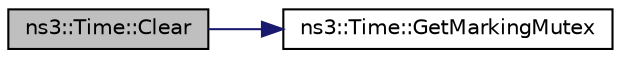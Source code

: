 digraph "ns3::Time::Clear"
{
 // LATEX_PDF_SIZE
  edge [fontname="Helvetica",fontsize="10",labelfontname="Helvetica",labelfontsize="10"];
  node [fontname="Helvetica",fontsize="10",shape=record];
  rankdir="LR";
  Node1 [label="ns3::Time::Clear",height=0.2,width=0.4,color="black", fillcolor="grey75", style="filled", fontcolor="black",tooltip="Remove a Time instance from the MarkedTimes, called by ~Time()."];
  Node1 -> Node2 [color="midnightblue",fontsize="10",style="solid",fontname="Helvetica"];
  Node2 [label="ns3::Time::GetMarkingMutex",height=0.2,width=0.4,color="black", fillcolor="white", style="filled",URL="$classns3_1_1_time.html#addd8e672203391b3ae98ee475ce05272",tooltip=" "];
}
